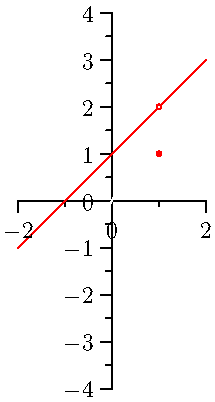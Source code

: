 import graph;
size(0,200);

real l(real x) { return 2x; }
real f1(real x) {return x+1; }

draw(graph(l,-2,2),white);
draw(graph(f1,-2,2),red);

xaxis(RightTicks);
yaxis(LeftTicks);

path c=circle((1,2),0.05);
filldraw(c,white);
draw(c,red);

path c=circle((1,1),0.05);
filldraw(c,red);
draw(c,red);

